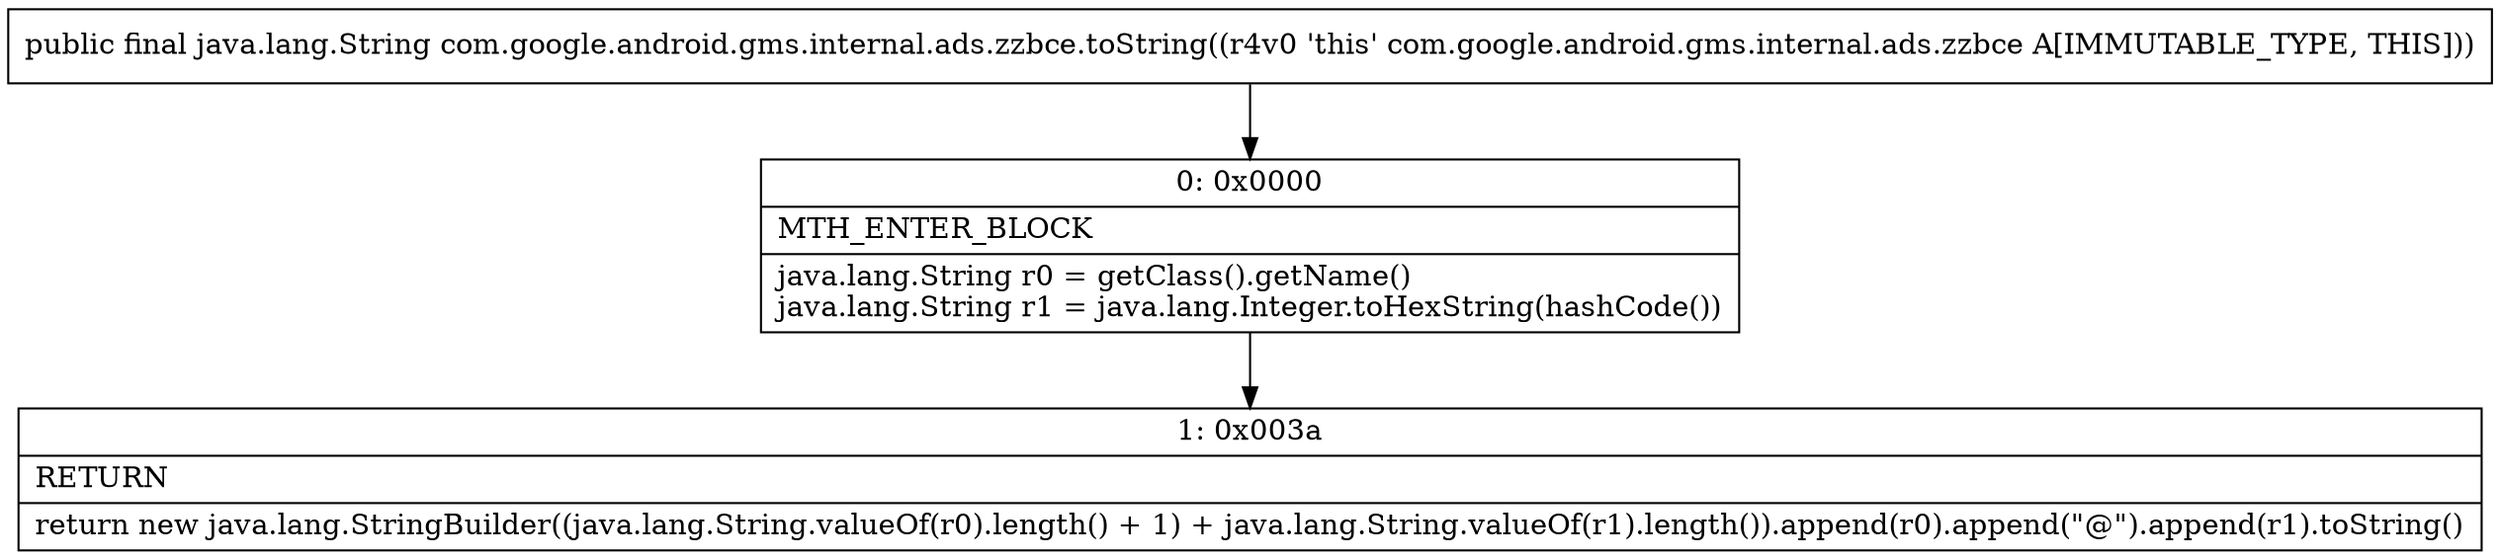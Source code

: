 digraph "CFG forcom.google.android.gms.internal.ads.zzbce.toString()Ljava\/lang\/String;" {
Node_0 [shape=record,label="{0\:\ 0x0000|MTH_ENTER_BLOCK\l|java.lang.String r0 = getClass().getName()\ljava.lang.String r1 = java.lang.Integer.toHexString(hashCode())\l}"];
Node_1 [shape=record,label="{1\:\ 0x003a|RETURN\l|return new java.lang.StringBuilder((java.lang.String.valueOf(r0).length() + 1) + java.lang.String.valueOf(r1).length()).append(r0).append(\"@\").append(r1).toString()\l}"];
MethodNode[shape=record,label="{public final java.lang.String com.google.android.gms.internal.ads.zzbce.toString((r4v0 'this' com.google.android.gms.internal.ads.zzbce A[IMMUTABLE_TYPE, THIS])) }"];
MethodNode -> Node_0;
Node_0 -> Node_1;
}

